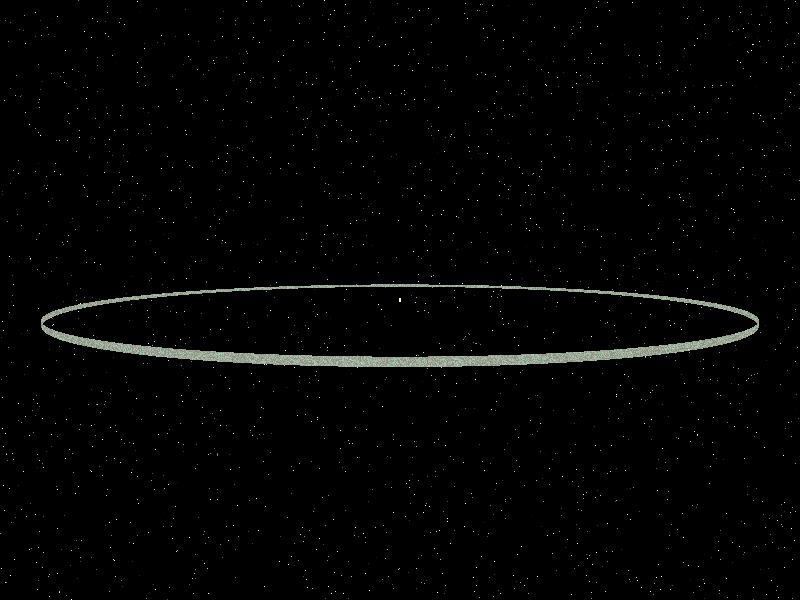 #include "shapes.inc"
#include "colors.inc"
#include "textures.inc"
#include "stones.inc"

#declare r = 1.5e5;
#declare w = 1.6e3;
#declare tall = 2;

#declare sunr = 7e2;

cylinder {
	<-1 * w / 2, 0, 0>, <w / 2, 0, 0>, r
	open
	texture {
		T_Stone25 scale 1
		//pigment {color rgb <0.54, 0.82, 1>}
	}
}

#declare Sun = sphere {
	<0, 0, 0>, sunr
	texture {
		pigment {color rgb <1, 1, 0.6>}
		finish {ambient 1 diffuse 1}
	}
}

light_source {
	<0, 0, 0>
	color White
	looks_like { Sun }
}

sky_sphere {
	pigment {
		bozo
		color_map {
			[0.0 White*3]
			[0.2 Black]
			[1.0 Black]
		}
		scale 0.0009
	}
}

camera {
	location <-0.1*r, 0, -1.6*r>
	right 16/9*y
	direction <0, 0, 1>
	sky <-1, 0, 0>
	look_at <0, 0, 0>
}
